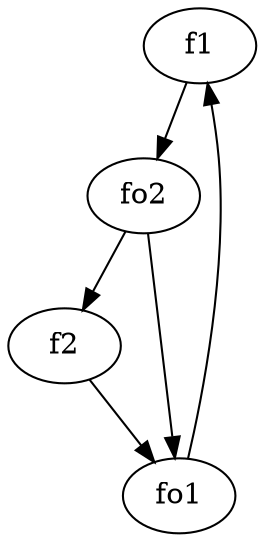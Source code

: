 strict digraph  {
f1;
f2;
fo1;
fo2;
f1 -> fo2  [weight=2];
f2 -> fo1  [weight=2];
fo1 -> f1  [weight=2];
fo2 -> f2  [weight=2];
fo2 -> fo1  [weight=2];
}
